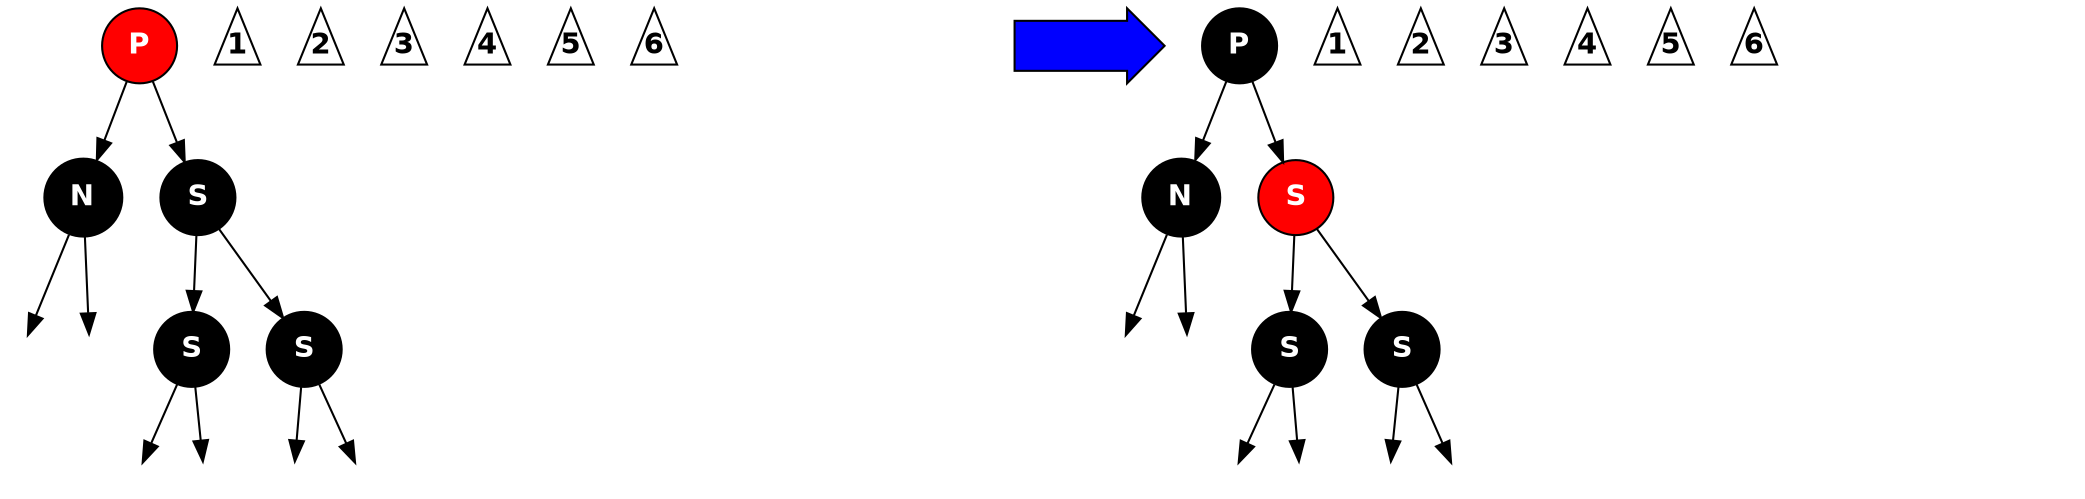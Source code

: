 digraph G {
	node [fontname="Helvetica-bold",shape=circle];

	P1 [style=filled,label="P",fillcolor=red,fontcolor=white,pin=true,pos="3.25,2.25"];
	N1 [style=filled,label="N",fillcolor=black,fontcolor=white,pin=true,pos="2.55,1.75"];
	S1 [style=filled,label="S",fillcolor=black,fontcolor=white,pin=true,pos="4,1.75"];
	SL1 [style=filled,label="S",fillcolor=black,fontcolor=white,pin=true,pos="3.5,1"];
	SR1 [style=filled,label="S",fillcolor=black,fontcolor=white,pin=true,pos="4.5,1"];
	dot1 [label="",pin=true,pos="2.2,1",width=0.2,style=invis];
	dot2 [label="",pin=true,pos="2.8,1",width=0.2,style=invis];
	dot3 [label="",pin=true,pos="3.2,0.25",width=0.2,style=invis];
	dot4 [label="",pin=true,pos="3.8,0.25",width=0.2,style=invis];
	dot5 [label="",pin=true,pos="4.2,0.25",width=0.2,style=invis];
	dot6 [label="",pin=true,pos="4.8,0.25",width=0.2,style=invis];
	tri1 [label="1",pin=true,pos="2.24,0.84",shape=triangle,fixedsize=true,width=0.3];
	tri2 [label="2",pin=true,pos="2.77,0.84",shape=triangle,fixedsize=true,width=0.3];
	tri3 [label="3",pin=true,pos="3.24,0.09",shape=triangle,fixedsize=true,width=0.3];
	tri4 [label="4",pin=true,pos="3.76,0.09",shape=triangle,fixedsize=true,width=0.3];
	tri5 [label="5",pin=true,pos="4.24,0.09",shape=triangle,fixedsize=true,width=0.3];
	tri6 [label="6",pin=true,pos="4.76,0.09",shape=triangle,fixedsize=true,width=0.3];

	// subscripts are not working right with my version of graphviz
	subscript1 [label="L",pin=true,fontcolor=white,shape=plaintext,fontsize=10,pos="3.62,0.94"];
	subscript2 [label="R",pin=true,fontcolor=white,shape=plaintext,fontsize=10,pos="4.62,0.94"];
	
	P1 -> N1;
	P1 -> S1;
	S1 -> SL1;
	S1 -> SR1;
	N1 -> dot1;
	N1 -> dot2;
	SL1 -> dot3;
	SL1 -> dot4;
	SR1 -> dot5;
	SR1 -> dot6;
	
	arrow [label="",pin=true,pos="5.5,1.25",shape=rarrow,fixedsize=true,width=1,style=filled,fillcolor=blue];
	
	P2 [style=filled,label="P",fillcolor=black,fontcolor=white,pin=true,pos="7.25,2.25"];
	N2 [style=filled,label="N",fillcolor=black,fontcolor=white,pin=true,pos="6.5,1.75"];
	S2 [style=filled,label="S",fillcolor=red,fontcolor=white,pin=true,pos="8,1.75"];
	SL2 [style=filled,label="S",fillcolor=black,fontcolor=white,pin=true,pos="7.5,1"];
	SR2 [style=filled,label="S",fillcolor=black,fontcolor=white,pin=true,pos="8.5,1"];
	dot1b [label="",pin=true,pos="6.2,1",width=0.2,style=invis];
	dot2b [label="",pin=true,pos="6.8,1",width=0.2,style=invis];
	dot3b [label="",pin=true,pos="7.2,0.25",width=0.2,style=invis];
	dot4b [label="",pin=true,pos="7.8,0.25",width=0.2,style=invis];
	dot5b [label="",pin=true,pos="8.2,0.25",width=0.2,style=invis];
	dot6b [label="",pin=true,pos="8.8,0.25",width=0.2,style=invis];
	tri1b [label="1",pin=true,pos="6.24,0.84",shape=triangle,fixedsize=true,width=0.3];
	tri2b [label="2",pin=true,pos="6.76,0.84",shape=triangle,fixedsize=true,width=0.3];
	tri3b [label="3",pin=true,pos="7.24,0.09",shape=triangle,fixedsize=true,width=0.3];
	tri4b [label="4",pin=true,pos="7.76,0.09",shape=triangle,fixedsize=true,width=0.3];
	tri5b [label="5",pin=true,pos="8.24,0.09",shape=triangle,fixedsize=true,width=0.3];
	tri6b [label="6",pin=true,pos="8.76,0.09",shape=triangle,fixedsize=true,width=0.3];

	// subscripts are not working right with my version of graphviz
	subscript3 [label="L",pin=true,fontcolor=white,shape=plaintext,fontsize=10,pos="7.62,0.94"];
	subscript4 [label="R",pin=true,fontcolor=white,shape=plaintext,fontsize=10,pos="8.62,0.94"];

	P2 -> N2;
	P2 -> S2;
	S2 -> SL2;
	S2 -> SR2;
	N2 -> dot1b;
	N2 -> dot2b;
	SL2 -> dot3b;
	SL2 -> dot4b;
	SR2 -> dot5b;
	SR2 -> dot6b;
	
}
